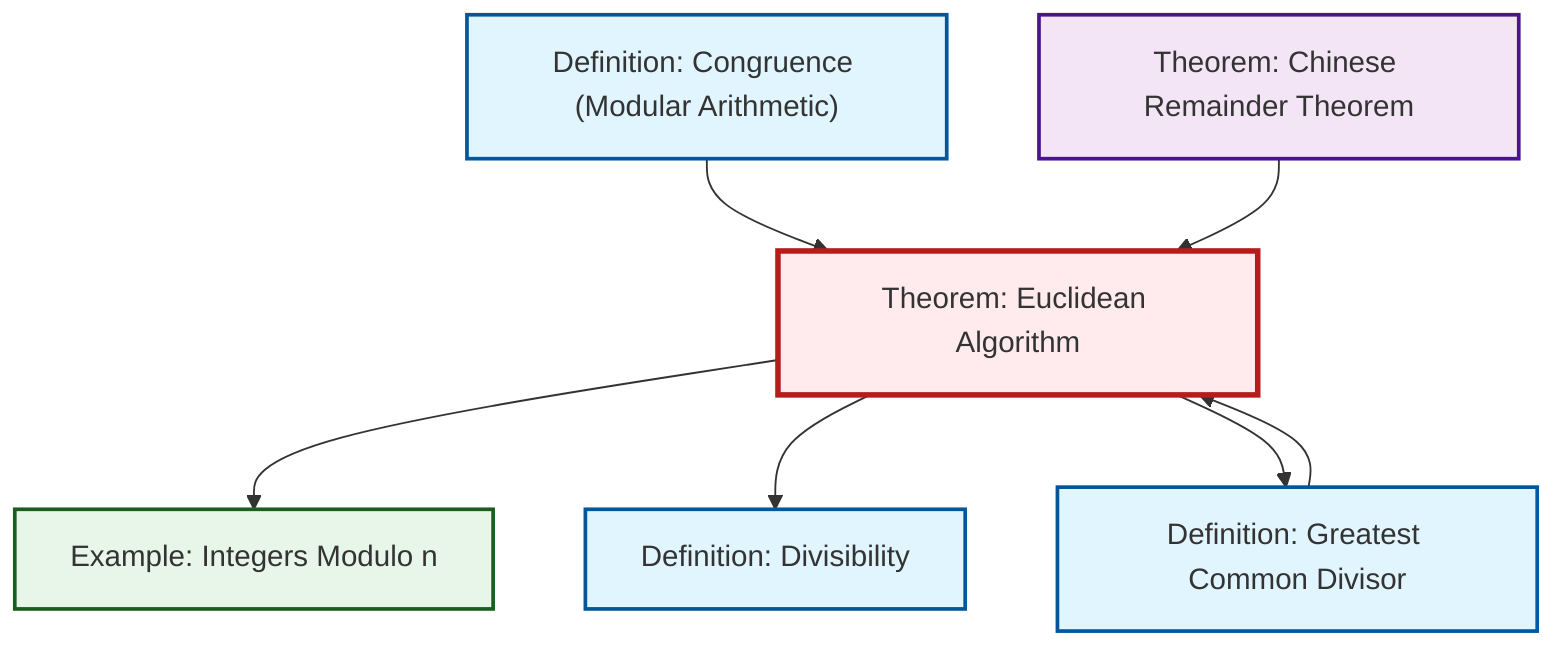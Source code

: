 graph TD
    classDef definition fill:#e1f5fe,stroke:#01579b,stroke-width:2px
    classDef theorem fill:#f3e5f5,stroke:#4a148c,stroke-width:2px
    classDef axiom fill:#fff3e0,stroke:#e65100,stroke-width:2px
    classDef example fill:#e8f5e9,stroke:#1b5e20,stroke-width:2px
    classDef current fill:#ffebee,stroke:#b71c1c,stroke-width:3px
    thm-chinese-remainder["Theorem: Chinese Remainder Theorem"]:::theorem
    def-divisibility["Definition: Divisibility"]:::definition
    ex-quotient-integers-mod-n["Example: Integers Modulo n"]:::example
    def-congruence["Definition: Congruence (Modular Arithmetic)"]:::definition
    thm-euclidean-algorithm["Theorem: Euclidean Algorithm"]:::theorem
    def-gcd["Definition: Greatest Common Divisor"]:::definition
    def-congruence --> thm-euclidean-algorithm
    thm-euclidean-algorithm --> ex-quotient-integers-mod-n
    thm-euclidean-algorithm --> def-divisibility
    thm-chinese-remainder --> thm-euclidean-algorithm
    def-gcd --> thm-euclidean-algorithm
    thm-euclidean-algorithm --> def-gcd
    class thm-euclidean-algorithm current